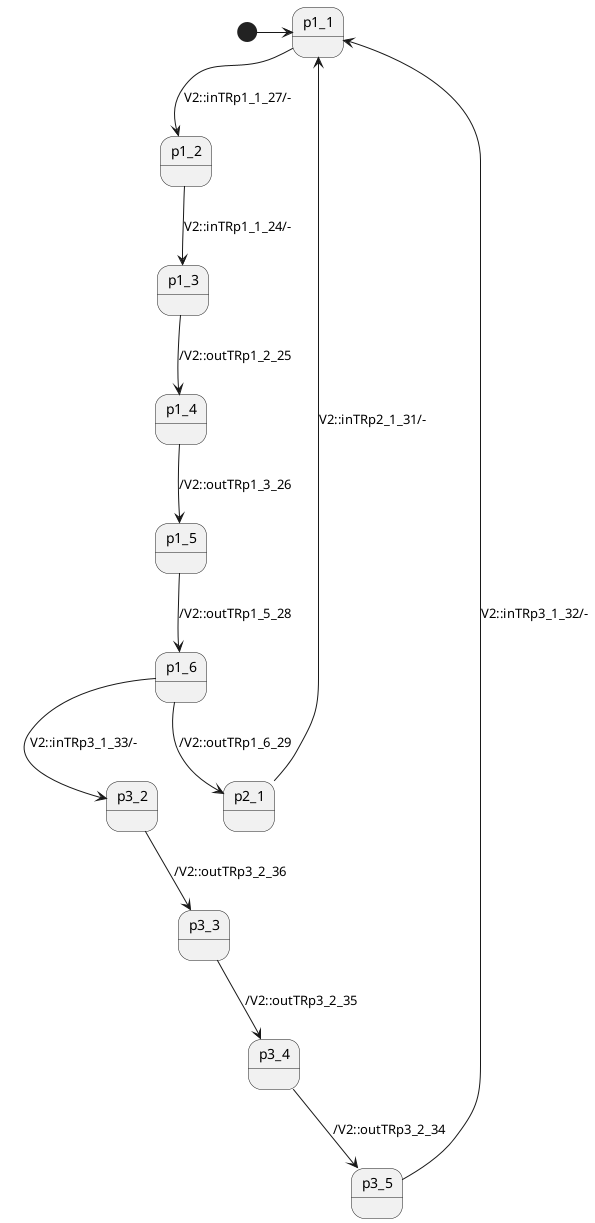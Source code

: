 @startuml

[*] -> p1_1
p1_1 --> p1_2: V2::inTRp1_1_27/-
p1_4 --> p1_5: /V2::outTRp1_3_26
p1_3 --> p1_4: /V2::outTRp1_2_25
p1_5 --> p1_6: /V2::outTRp1_5_28
p1_2 --> p1_3: V2::inTRp1_1_24/-
p1_6 --> p2_1: /V2::outTRp1_6_29
p1_6 --> p3_2: V2::inTRp3_1_33/-
p2_1 --> p1_1: V2::inTRp2_1_31/-
p3_2 --> p3_3: /V2::outTRp3_2_36
p3_5 --> p1_1: V2::inTRp3_1_32/-
p3_4 --> p3_5: /V2::outTRp3_2_34
p3_3 --> p3_4: /V2::outTRp3_2_35

@enduml

